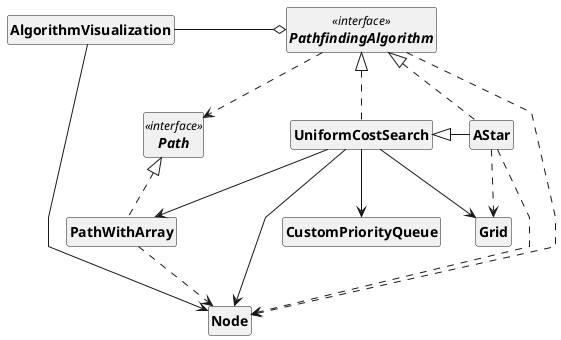 @startuml
skinparam classAttributeIconSize 0
skinparam ClassFontStyle bold
skinparam linetype polyline

    class Grid
    class Node

    class AStar
    class AlgorithmVisualization
    class UniformCostSearch
    interface PathfindingAlgorithm <<interface>>

      class PathWithArray
      interface Path <<interface>>

    class CustomPriorityQueue

AlgorithmVisualization --> Node
AlgorithmVisualization -o PathfindingAlgorithm

PathfindingAlgorithm ..> Path
PathfindingAlgorithm ..> Node
PathfindingAlgorithm <|.. UniformCostSearch
PathfindingAlgorithm <|.. AStar

UniformCostSearch <|- AStar
UniformCostSearch --> CustomPriorityQueue
UniformCostSearch --> PathWithArray
UniformCostSearch --> Node
UniformCostSearch --> Grid

AStar ..> Grid
AStar ..> Node

Path <|. PathWithArray

PathWithArray ..> Node

hide members
hide circles

@enduml